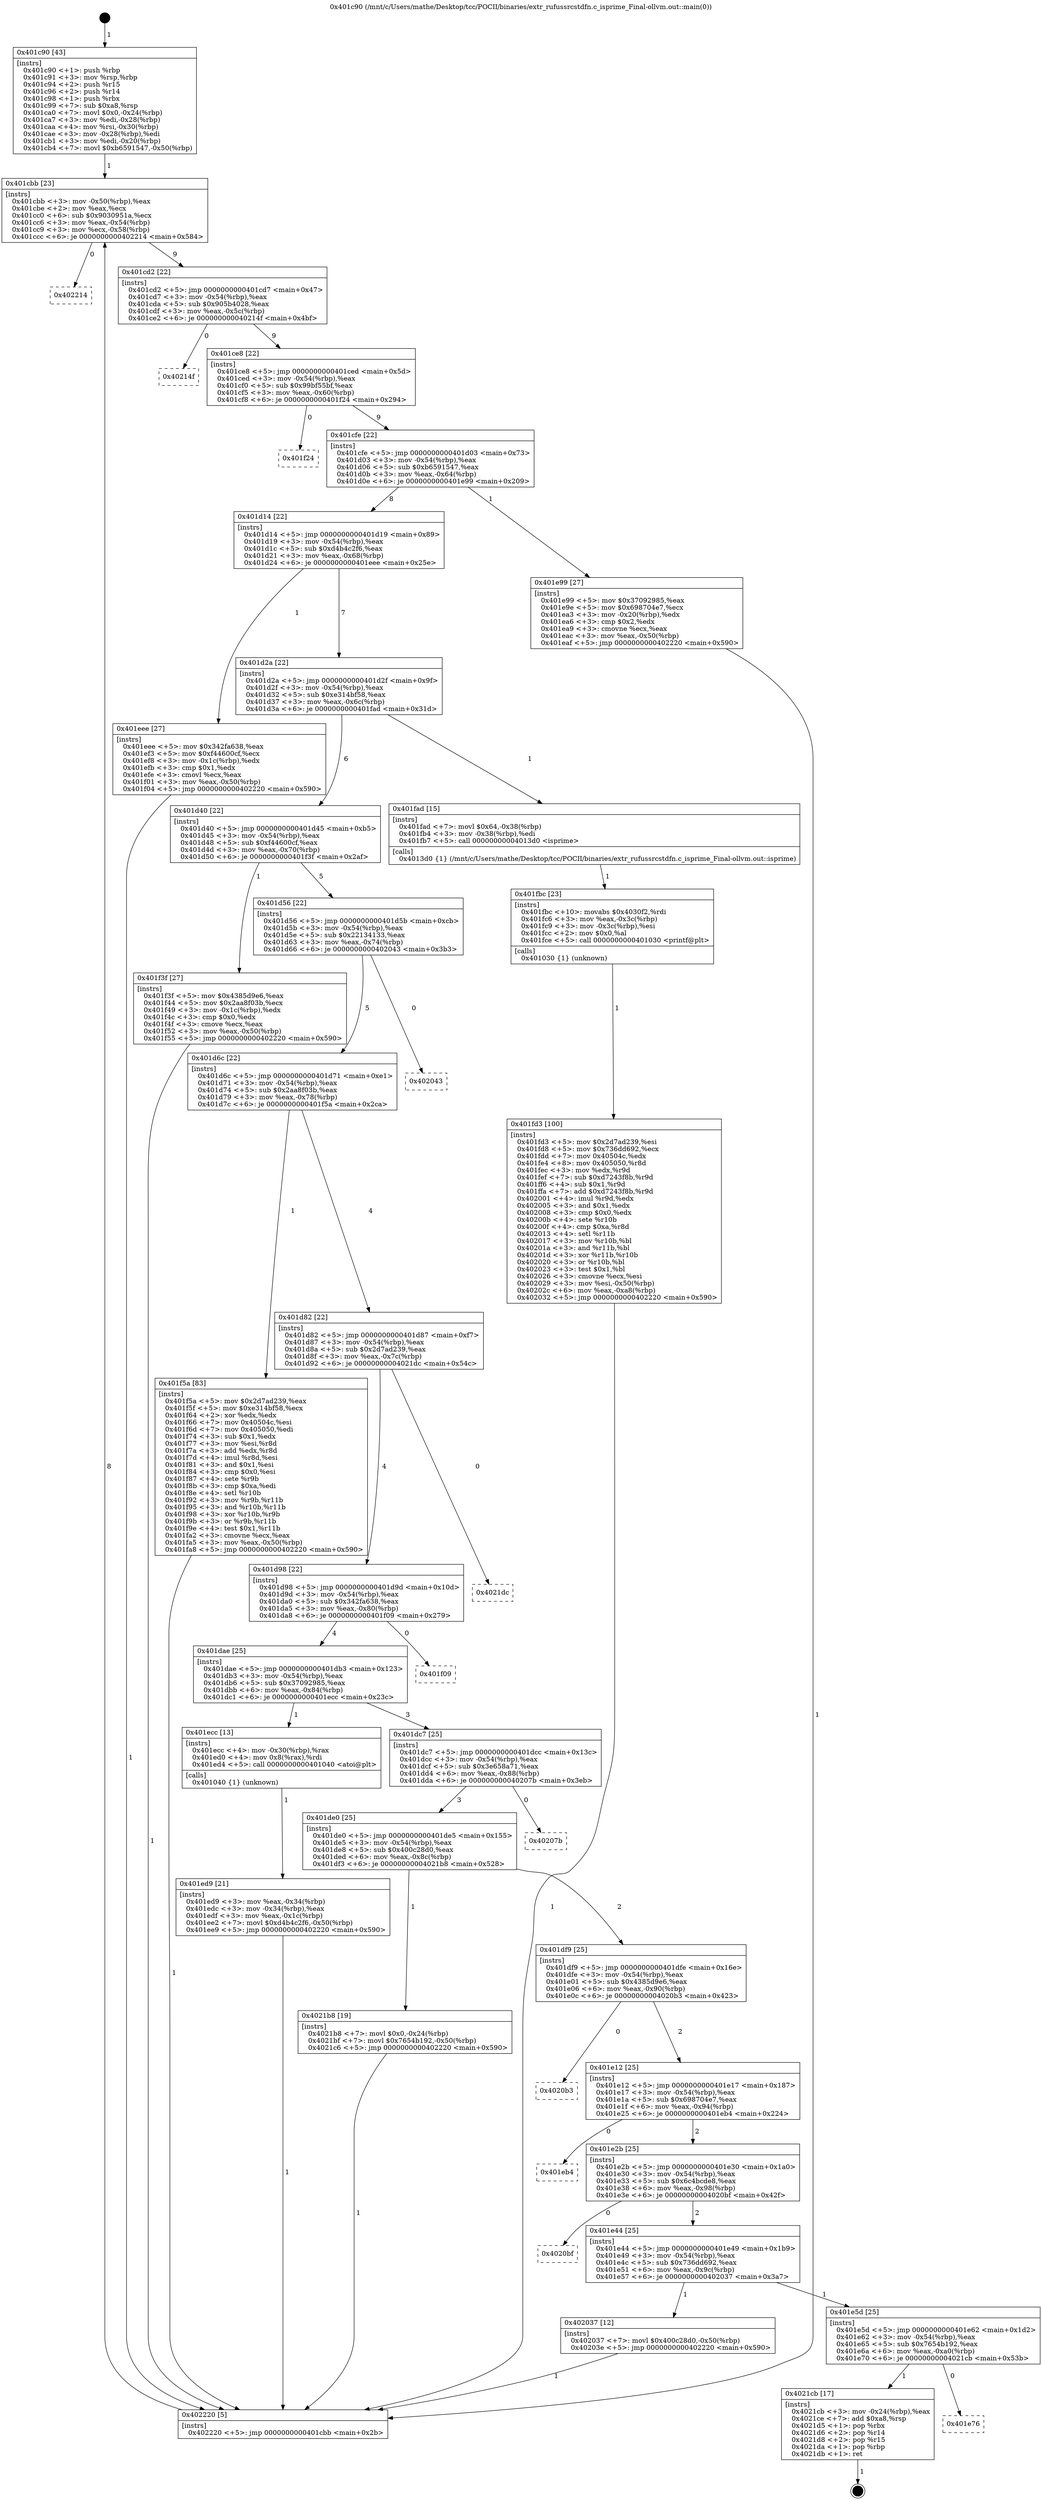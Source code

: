 digraph "0x401c90" {
  label = "0x401c90 (/mnt/c/Users/mathe/Desktop/tcc/POCII/binaries/extr_rufussrcstdfn.c_isprime_Final-ollvm.out::main(0))"
  labelloc = "t"
  node[shape=record]

  Entry [label="",width=0.3,height=0.3,shape=circle,fillcolor=black,style=filled]
  "0x401cbb" [label="{
     0x401cbb [23]\l
     | [instrs]\l
     &nbsp;&nbsp;0x401cbb \<+3\>: mov -0x50(%rbp),%eax\l
     &nbsp;&nbsp;0x401cbe \<+2\>: mov %eax,%ecx\l
     &nbsp;&nbsp;0x401cc0 \<+6\>: sub $0x9030951a,%ecx\l
     &nbsp;&nbsp;0x401cc6 \<+3\>: mov %eax,-0x54(%rbp)\l
     &nbsp;&nbsp;0x401cc9 \<+3\>: mov %ecx,-0x58(%rbp)\l
     &nbsp;&nbsp;0x401ccc \<+6\>: je 0000000000402214 \<main+0x584\>\l
  }"]
  "0x402214" [label="{
     0x402214\l
  }", style=dashed]
  "0x401cd2" [label="{
     0x401cd2 [22]\l
     | [instrs]\l
     &nbsp;&nbsp;0x401cd2 \<+5\>: jmp 0000000000401cd7 \<main+0x47\>\l
     &nbsp;&nbsp;0x401cd7 \<+3\>: mov -0x54(%rbp),%eax\l
     &nbsp;&nbsp;0x401cda \<+5\>: sub $0x905b4028,%eax\l
     &nbsp;&nbsp;0x401cdf \<+3\>: mov %eax,-0x5c(%rbp)\l
     &nbsp;&nbsp;0x401ce2 \<+6\>: je 000000000040214f \<main+0x4bf\>\l
  }"]
  Exit [label="",width=0.3,height=0.3,shape=circle,fillcolor=black,style=filled,peripheries=2]
  "0x40214f" [label="{
     0x40214f\l
  }", style=dashed]
  "0x401ce8" [label="{
     0x401ce8 [22]\l
     | [instrs]\l
     &nbsp;&nbsp;0x401ce8 \<+5\>: jmp 0000000000401ced \<main+0x5d\>\l
     &nbsp;&nbsp;0x401ced \<+3\>: mov -0x54(%rbp),%eax\l
     &nbsp;&nbsp;0x401cf0 \<+5\>: sub $0x99bf55bf,%eax\l
     &nbsp;&nbsp;0x401cf5 \<+3\>: mov %eax,-0x60(%rbp)\l
     &nbsp;&nbsp;0x401cf8 \<+6\>: je 0000000000401f24 \<main+0x294\>\l
  }"]
  "0x401e76" [label="{
     0x401e76\l
  }", style=dashed]
  "0x401f24" [label="{
     0x401f24\l
  }", style=dashed]
  "0x401cfe" [label="{
     0x401cfe [22]\l
     | [instrs]\l
     &nbsp;&nbsp;0x401cfe \<+5\>: jmp 0000000000401d03 \<main+0x73\>\l
     &nbsp;&nbsp;0x401d03 \<+3\>: mov -0x54(%rbp),%eax\l
     &nbsp;&nbsp;0x401d06 \<+5\>: sub $0xb6591547,%eax\l
     &nbsp;&nbsp;0x401d0b \<+3\>: mov %eax,-0x64(%rbp)\l
     &nbsp;&nbsp;0x401d0e \<+6\>: je 0000000000401e99 \<main+0x209\>\l
  }"]
  "0x4021cb" [label="{
     0x4021cb [17]\l
     | [instrs]\l
     &nbsp;&nbsp;0x4021cb \<+3\>: mov -0x24(%rbp),%eax\l
     &nbsp;&nbsp;0x4021ce \<+7\>: add $0xa8,%rsp\l
     &nbsp;&nbsp;0x4021d5 \<+1\>: pop %rbx\l
     &nbsp;&nbsp;0x4021d6 \<+2\>: pop %r14\l
     &nbsp;&nbsp;0x4021d8 \<+2\>: pop %r15\l
     &nbsp;&nbsp;0x4021da \<+1\>: pop %rbp\l
     &nbsp;&nbsp;0x4021db \<+1\>: ret\l
  }"]
  "0x401e99" [label="{
     0x401e99 [27]\l
     | [instrs]\l
     &nbsp;&nbsp;0x401e99 \<+5\>: mov $0x37092985,%eax\l
     &nbsp;&nbsp;0x401e9e \<+5\>: mov $0x698704e7,%ecx\l
     &nbsp;&nbsp;0x401ea3 \<+3\>: mov -0x20(%rbp),%edx\l
     &nbsp;&nbsp;0x401ea6 \<+3\>: cmp $0x2,%edx\l
     &nbsp;&nbsp;0x401ea9 \<+3\>: cmovne %ecx,%eax\l
     &nbsp;&nbsp;0x401eac \<+3\>: mov %eax,-0x50(%rbp)\l
     &nbsp;&nbsp;0x401eaf \<+5\>: jmp 0000000000402220 \<main+0x590\>\l
  }"]
  "0x401d14" [label="{
     0x401d14 [22]\l
     | [instrs]\l
     &nbsp;&nbsp;0x401d14 \<+5\>: jmp 0000000000401d19 \<main+0x89\>\l
     &nbsp;&nbsp;0x401d19 \<+3\>: mov -0x54(%rbp),%eax\l
     &nbsp;&nbsp;0x401d1c \<+5\>: sub $0xd4b4c2f6,%eax\l
     &nbsp;&nbsp;0x401d21 \<+3\>: mov %eax,-0x68(%rbp)\l
     &nbsp;&nbsp;0x401d24 \<+6\>: je 0000000000401eee \<main+0x25e\>\l
  }"]
  "0x402220" [label="{
     0x402220 [5]\l
     | [instrs]\l
     &nbsp;&nbsp;0x402220 \<+5\>: jmp 0000000000401cbb \<main+0x2b\>\l
  }"]
  "0x401c90" [label="{
     0x401c90 [43]\l
     | [instrs]\l
     &nbsp;&nbsp;0x401c90 \<+1\>: push %rbp\l
     &nbsp;&nbsp;0x401c91 \<+3\>: mov %rsp,%rbp\l
     &nbsp;&nbsp;0x401c94 \<+2\>: push %r15\l
     &nbsp;&nbsp;0x401c96 \<+2\>: push %r14\l
     &nbsp;&nbsp;0x401c98 \<+1\>: push %rbx\l
     &nbsp;&nbsp;0x401c99 \<+7\>: sub $0xa8,%rsp\l
     &nbsp;&nbsp;0x401ca0 \<+7\>: movl $0x0,-0x24(%rbp)\l
     &nbsp;&nbsp;0x401ca7 \<+3\>: mov %edi,-0x28(%rbp)\l
     &nbsp;&nbsp;0x401caa \<+4\>: mov %rsi,-0x30(%rbp)\l
     &nbsp;&nbsp;0x401cae \<+3\>: mov -0x28(%rbp),%edi\l
     &nbsp;&nbsp;0x401cb1 \<+3\>: mov %edi,-0x20(%rbp)\l
     &nbsp;&nbsp;0x401cb4 \<+7\>: movl $0xb6591547,-0x50(%rbp)\l
  }"]
  "0x401e5d" [label="{
     0x401e5d [25]\l
     | [instrs]\l
     &nbsp;&nbsp;0x401e5d \<+5\>: jmp 0000000000401e62 \<main+0x1d2\>\l
     &nbsp;&nbsp;0x401e62 \<+3\>: mov -0x54(%rbp),%eax\l
     &nbsp;&nbsp;0x401e65 \<+5\>: sub $0x7654b192,%eax\l
     &nbsp;&nbsp;0x401e6a \<+6\>: mov %eax,-0xa0(%rbp)\l
     &nbsp;&nbsp;0x401e70 \<+6\>: je 00000000004021cb \<main+0x53b\>\l
  }"]
  "0x401eee" [label="{
     0x401eee [27]\l
     | [instrs]\l
     &nbsp;&nbsp;0x401eee \<+5\>: mov $0x342fa638,%eax\l
     &nbsp;&nbsp;0x401ef3 \<+5\>: mov $0xf44600cf,%ecx\l
     &nbsp;&nbsp;0x401ef8 \<+3\>: mov -0x1c(%rbp),%edx\l
     &nbsp;&nbsp;0x401efb \<+3\>: cmp $0x1,%edx\l
     &nbsp;&nbsp;0x401efe \<+3\>: cmovl %ecx,%eax\l
     &nbsp;&nbsp;0x401f01 \<+3\>: mov %eax,-0x50(%rbp)\l
     &nbsp;&nbsp;0x401f04 \<+5\>: jmp 0000000000402220 \<main+0x590\>\l
  }"]
  "0x401d2a" [label="{
     0x401d2a [22]\l
     | [instrs]\l
     &nbsp;&nbsp;0x401d2a \<+5\>: jmp 0000000000401d2f \<main+0x9f\>\l
     &nbsp;&nbsp;0x401d2f \<+3\>: mov -0x54(%rbp),%eax\l
     &nbsp;&nbsp;0x401d32 \<+5\>: sub $0xe314bf58,%eax\l
     &nbsp;&nbsp;0x401d37 \<+3\>: mov %eax,-0x6c(%rbp)\l
     &nbsp;&nbsp;0x401d3a \<+6\>: je 0000000000401fad \<main+0x31d\>\l
  }"]
  "0x402037" [label="{
     0x402037 [12]\l
     | [instrs]\l
     &nbsp;&nbsp;0x402037 \<+7\>: movl $0x400c28d0,-0x50(%rbp)\l
     &nbsp;&nbsp;0x40203e \<+5\>: jmp 0000000000402220 \<main+0x590\>\l
  }"]
  "0x401fad" [label="{
     0x401fad [15]\l
     | [instrs]\l
     &nbsp;&nbsp;0x401fad \<+7\>: movl $0x64,-0x38(%rbp)\l
     &nbsp;&nbsp;0x401fb4 \<+3\>: mov -0x38(%rbp),%edi\l
     &nbsp;&nbsp;0x401fb7 \<+5\>: call 00000000004013d0 \<isprime\>\l
     | [calls]\l
     &nbsp;&nbsp;0x4013d0 \{1\} (/mnt/c/Users/mathe/Desktop/tcc/POCII/binaries/extr_rufussrcstdfn.c_isprime_Final-ollvm.out::isprime)\l
  }"]
  "0x401d40" [label="{
     0x401d40 [22]\l
     | [instrs]\l
     &nbsp;&nbsp;0x401d40 \<+5\>: jmp 0000000000401d45 \<main+0xb5\>\l
     &nbsp;&nbsp;0x401d45 \<+3\>: mov -0x54(%rbp),%eax\l
     &nbsp;&nbsp;0x401d48 \<+5\>: sub $0xf44600cf,%eax\l
     &nbsp;&nbsp;0x401d4d \<+3\>: mov %eax,-0x70(%rbp)\l
     &nbsp;&nbsp;0x401d50 \<+6\>: je 0000000000401f3f \<main+0x2af\>\l
  }"]
  "0x401e44" [label="{
     0x401e44 [25]\l
     | [instrs]\l
     &nbsp;&nbsp;0x401e44 \<+5\>: jmp 0000000000401e49 \<main+0x1b9\>\l
     &nbsp;&nbsp;0x401e49 \<+3\>: mov -0x54(%rbp),%eax\l
     &nbsp;&nbsp;0x401e4c \<+5\>: sub $0x736dd692,%eax\l
     &nbsp;&nbsp;0x401e51 \<+6\>: mov %eax,-0x9c(%rbp)\l
     &nbsp;&nbsp;0x401e57 \<+6\>: je 0000000000402037 \<main+0x3a7\>\l
  }"]
  "0x401f3f" [label="{
     0x401f3f [27]\l
     | [instrs]\l
     &nbsp;&nbsp;0x401f3f \<+5\>: mov $0x4385d9e6,%eax\l
     &nbsp;&nbsp;0x401f44 \<+5\>: mov $0x2aa8f03b,%ecx\l
     &nbsp;&nbsp;0x401f49 \<+3\>: mov -0x1c(%rbp),%edx\l
     &nbsp;&nbsp;0x401f4c \<+3\>: cmp $0x0,%edx\l
     &nbsp;&nbsp;0x401f4f \<+3\>: cmove %ecx,%eax\l
     &nbsp;&nbsp;0x401f52 \<+3\>: mov %eax,-0x50(%rbp)\l
     &nbsp;&nbsp;0x401f55 \<+5\>: jmp 0000000000402220 \<main+0x590\>\l
  }"]
  "0x401d56" [label="{
     0x401d56 [22]\l
     | [instrs]\l
     &nbsp;&nbsp;0x401d56 \<+5\>: jmp 0000000000401d5b \<main+0xcb\>\l
     &nbsp;&nbsp;0x401d5b \<+3\>: mov -0x54(%rbp),%eax\l
     &nbsp;&nbsp;0x401d5e \<+5\>: sub $0x22134133,%eax\l
     &nbsp;&nbsp;0x401d63 \<+3\>: mov %eax,-0x74(%rbp)\l
     &nbsp;&nbsp;0x401d66 \<+6\>: je 0000000000402043 \<main+0x3b3\>\l
  }"]
  "0x4020bf" [label="{
     0x4020bf\l
  }", style=dashed]
  "0x402043" [label="{
     0x402043\l
  }", style=dashed]
  "0x401d6c" [label="{
     0x401d6c [22]\l
     | [instrs]\l
     &nbsp;&nbsp;0x401d6c \<+5\>: jmp 0000000000401d71 \<main+0xe1\>\l
     &nbsp;&nbsp;0x401d71 \<+3\>: mov -0x54(%rbp),%eax\l
     &nbsp;&nbsp;0x401d74 \<+5\>: sub $0x2aa8f03b,%eax\l
     &nbsp;&nbsp;0x401d79 \<+3\>: mov %eax,-0x78(%rbp)\l
     &nbsp;&nbsp;0x401d7c \<+6\>: je 0000000000401f5a \<main+0x2ca\>\l
  }"]
  "0x401e2b" [label="{
     0x401e2b [25]\l
     | [instrs]\l
     &nbsp;&nbsp;0x401e2b \<+5\>: jmp 0000000000401e30 \<main+0x1a0\>\l
     &nbsp;&nbsp;0x401e30 \<+3\>: mov -0x54(%rbp),%eax\l
     &nbsp;&nbsp;0x401e33 \<+5\>: sub $0x6c4bcde8,%eax\l
     &nbsp;&nbsp;0x401e38 \<+6\>: mov %eax,-0x98(%rbp)\l
     &nbsp;&nbsp;0x401e3e \<+6\>: je 00000000004020bf \<main+0x42f\>\l
  }"]
  "0x401f5a" [label="{
     0x401f5a [83]\l
     | [instrs]\l
     &nbsp;&nbsp;0x401f5a \<+5\>: mov $0x2d7ad239,%eax\l
     &nbsp;&nbsp;0x401f5f \<+5\>: mov $0xe314bf58,%ecx\l
     &nbsp;&nbsp;0x401f64 \<+2\>: xor %edx,%edx\l
     &nbsp;&nbsp;0x401f66 \<+7\>: mov 0x40504c,%esi\l
     &nbsp;&nbsp;0x401f6d \<+7\>: mov 0x405050,%edi\l
     &nbsp;&nbsp;0x401f74 \<+3\>: sub $0x1,%edx\l
     &nbsp;&nbsp;0x401f77 \<+3\>: mov %esi,%r8d\l
     &nbsp;&nbsp;0x401f7a \<+3\>: add %edx,%r8d\l
     &nbsp;&nbsp;0x401f7d \<+4\>: imul %r8d,%esi\l
     &nbsp;&nbsp;0x401f81 \<+3\>: and $0x1,%esi\l
     &nbsp;&nbsp;0x401f84 \<+3\>: cmp $0x0,%esi\l
     &nbsp;&nbsp;0x401f87 \<+4\>: sete %r9b\l
     &nbsp;&nbsp;0x401f8b \<+3\>: cmp $0xa,%edi\l
     &nbsp;&nbsp;0x401f8e \<+4\>: setl %r10b\l
     &nbsp;&nbsp;0x401f92 \<+3\>: mov %r9b,%r11b\l
     &nbsp;&nbsp;0x401f95 \<+3\>: and %r10b,%r11b\l
     &nbsp;&nbsp;0x401f98 \<+3\>: xor %r10b,%r9b\l
     &nbsp;&nbsp;0x401f9b \<+3\>: or %r9b,%r11b\l
     &nbsp;&nbsp;0x401f9e \<+4\>: test $0x1,%r11b\l
     &nbsp;&nbsp;0x401fa2 \<+3\>: cmovne %ecx,%eax\l
     &nbsp;&nbsp;0x401fa5 \<+3\>: mov %eax,-0x50(%rbp)\l
     &nbsp;&nbsp;0x401fa8 \<+5\>: jmp 0000000000402220 \<main+0x590\>\l
  }"]
  "0x401d82" [label="{
     0x401d82 [22]\l
     | [instrs]\l
     &nbsp;&nbsp;0x401d82 \<+5\>: jmp 0000000000401d87 \<main+0xf7\>\l
     &nbsp;&nbsp;0x401d87 \<+3\>: mov -0x54(%rbp),%eax\l
     &nbsp;&nbsp;0x401d8a \<+5\>: sub $0x2d7ad239,%eax\l
     &nbsp;&nbsp;0x401d8f \<+3\>: mov %eax,-0x7c(%rbp)\l
     &nbsp;&nbsp;0x401d92 \<+6\>: je 00000000004021dc \<main+0x54c\>\l
  }"]
  "0x401eb4" [label="{
     0x401eb4\l
  }", style=dashed]
  "0x4021dc" [label="{
     0x4021dc\l
  }", style=dashed]
  "0x401d98" [label="{
     0x401d98 [22]\l
     | [instrs]\l
     &nbsp;&nbsp;0x401d98 \<+5\>: jmp 0000000000401d9d \<main+0x10d\>\l
     &nbsp;&nbsp;0x401d9d \<+3\>: mov -0x54(%rbp),%eax\l
     &nbsp;&nbsp;0x401da0 \<+5\>: sub $0x342fa638,%eax\l
     &nbsp;&nbsp;0x401da5 \<+3\>: mov %eax,-0x80(%rbp)\l
     &nbsp;&nbsp;0x401da8 \<+6\>: je 0000000000401f09 \<main+0x279\>\l
  }"]
  "0x401e12" [label="{
     0x401e12 [25]\l
     | [instrs]\l
     &nbsp;&nbsp;0x401e12 \<+5\>: jmp 0000000000401e17 \<main+0x187\>\l
     &nbsp;&nbsp;0x401e17 \<+3\>: mov -0x54(%rbp),%eax\l
     &nbsp;&nbsp;0x401e1a \<+5\>: sub $0x698704e7,%eax\l
     &nbsp;&nbsp;0x401e1f \<+6\>: mov %eax,-0x94(%rbp)\l
     &nbsp;&nbsp;0x401e25 \<+6\>: je 0000000000401eb4 \<main+0x224\>\l
  }"]
  "0x401f09" [label="{
     0x401f09\l
  }", style=dashed]
  "0x401dae" [label="{
     0x401dae [25]\l
     | [instrs]\l
     &nbsp;&nbsp;0x401dae \<+5\>: jmp 0000000000401db3 \<main+0x123\>\l
     &nbsp;&nbsp;0x401db3 \<+3\>: mov -0x54(%rbp),%eax\l
     &nbsp;&nbsp;0x401db6 \<+5\>: sub $0x37092985,%eax\l
     &nbsp;&nbsp;0x401dbb \<+6\>: mov %eax,-0x84(%rbp)\l
     &nbsp;&nbsp;0x401dc1 \<+6\>: je 0000000000401ecc \<main+0x23c\>\l
  }"]
  "0x4020b3" [label="{
     0x4020b3\l
  }", style=dashed]
  "0x401ecc" [label="{
     0x401ecc [13]\l
     | [instrs]\l
     &nbsp;&nbsp;0x401ecc \<+4\>: mov -0x30(%rbp),%rax\l
     &nbsp;&nbsp;0x401ed0 \<+4\>: mov 0x8(%rax),%rdi\l
     &nbsp;&nbsp;0x401ed4 \<+5\>: call 0000000000401040 \<atoi@plt\>\l
     | [calls]\l
     &nbsp;&nbsp;0x401040 \{1\} (unknown)\l
  }"]
  "0x401dc7" [label="{
     0x401dc7 [25]\l
     | [instrs]\l
     &nbsp;&nbsp;0x401dc7 \<+5\>: jmp 0000000000401dcc \<main+0x13c\>\l
     &nbsp;&nbsp;0x401dcc \<+3\>: mov -0x54(%rbp),%eax\l
     &nbsp;&nbsp;0x401dcf \<+5\>: sub $0x3e658a71,%eax\l
     &nbsp;&nbsp;0x401dd4 \<+6\>: mov %eax,-0x88(%rbp)\l
     &nbsp;&nbsp;0x401dda \<+6\>: je 000000000040207b \<main+0x3eb\>\l
  }"]
  "0x401ed9" [label="{
     0x401ed9 [21]\l
     | [instrs]\l
     &nbsp;&nbsp;0x401ed9 \<+3\>: mov %eax,-0x34(%rbp)\l
     &nbsp;&nbsp;0x401edc \<+3\>: mov -0x34(%rbp),%eax\l
     &nbsp;&nbsp;0x401edf \<+3\>: mov %eax,-0x1c(%rbp)\l
     &nbsp;&nbsp;0x401ee2 \<+7\>: movl $0xd4b4c2f6,-0x50(%rbp)\l
     &nbsp;&nbsp;0x401ee9 \<+5\>: jmp 0000000000402220 \<main+0x590\>\l
  }"]
  "0x401fbc" [label="{
     0x401fbc [23]\l
     | [instrs]\l
     &nbsp;&nbsp;0x401fbc \<+10\>: movabs $0x4030f2,%rdi\l
     &nbsp;&nbsp;0x401fc6 \<+3\>: mov %eax,-0x3c(%rbp)\l
     &nbsp;&nbsp;0x401fc9 \<+3\>: mov -0x3c(%rbp),%esi\l
     &nbsp;&nbsp;0x401fcc \<+2\>: mov $0x0,%al\l
     &nbsp;&nbsp;0x401fce \<+5\>: call 0000000000401030 \<printf@plt\>\l
     | [calls]\l
     &nbsp;&nbsp;0x401030 \{1\} (unknown)\l
  }"]
  "0x401fd3" [label="{
     0x401fd3 [100]\l
     | [instrs]\l
     &nbsp;&nbsp;0x401fd3 \<+5\>: mov $0x2d7ad239,%esi\l
     &nbsp;&nbsp;0x401fd8 \<+5\>: mov $0x736dd692,%ecx\l
     &nbsp;&nbsp;0x401fdd \<+7\>: mov 0x40504c,%edx\l
     &nbsp;&nbsp;0x401fe4 \<+8\>: mov 0x405050,%r8d\l
     &nbsp;&nbsp;0x401fec \<+3\>: mov %edx,%r9d\l
     &nbsp;&nbsp;0x401fef \<+7\>: sub $0xd7243f8b,%r9d\l
     &nbsp;&nbsp;0x401ff6 \<+4\>: sub $0x1,%r9d\l
     &nbsp;&nbsp;0x401ffa \<+7\>: add $0xd7243f8b,%r9d\l
     &nbsp;&nbsp;0x402001 \<+4\>: imul %r9d,%edx\l
     &nbsp;&nbsp;0x402005 \<+3\>: and $0x1,%edx\l
     &nbsp;&nbsp;0x402008 \<+3\>: cmp $0x0,%edx\l
     &nbsp;&nbsp;0x40200b \<+4\>: sete %r10b\l
     &nbsp;&nbsp;0x40200f \<+4\>: cmp $0xa,%r8d\l
     &nbsp;&nbsp;0x402013 \<+4\>: setl %r11b\l
     &nbsp;&nbsp;0x402017 \<+3\>: mov %r10b,%bl\l
     &nbsp;&nbsp;0x40201a \<+3\>: and %r11b,%bl\l
     &nbsp;&nbsp;0x40201d \<+3\>: xor %r11b,%r10b\l
     &nbsp;&nbsp;0x402020 \<+3\>: or %r10b,%bl\l
     &nbsp;&nbsp;0x402023 \<+3\>: test $0x1,%bl\l
     &nbsp;&nbsp;0x402026 \<+3\>: cmovne %ecx,%esi\l
     &nbsp;&nbsp;0x402029 \<+3\>: mov %esi,-0x50(%rbp)\l
     &nbsp;&nbsp;0x40202c \<+6\>: mov %eax,-0xa8(%rbp)\l
     &nbsp;&nbsp;0x402032 \<+5\>: jmp 0000000000402220 \<main+0x590\>\l
  }"]
  "0x401df9" [label="{
     0x401df9 [25]\l
     | [instrs]\l
     &nbsp;&nbsp;0x401df9 \<+5\>: jmp 0000000000401dfe \<main+0x16e\>\l
     &nbsp;&nbsp;0x401dfe \<+3\>: mov -0x54(%rbp),%eax\l
     &nbsp;&nbsp;0x401e01 \<+5\>: sub $0x4385d9e6,%eax\l
     &nbsp;&nbsp;0x401e06 \<+6\>: mov %eax,-0x90(%rbp)\l
     &nbsp;&nbsp;0x401e0c \<+6\>: je 00000000004020b3 \<main+0x423\>\l
  }"]
  "0x40207b" [label="{
     0x40207b\l
  }", style=dashed]
  "0x401de0" [label="{
     0x401de0 [25]\l
     | [instrs]\l
     &nbsp;&nbsp;0x401de0 \<+5\>: jmp 0000000000401de5 \<main+0x155\>\l
     &nbsp;&nbsp;0x401de5 \<+3\>: mov -0x54(%rbp),%eax\l
     &nbsp;&nbsp;0x401de8 \<+5\>: sub $0x400c28d0,%eax\l
     &nbsp;&nbsp;0x401ded \<+6\>: mov %eax,-0x8c(%rbp)\l
     &nbsp;&nbsp;0x401df3 \<+6\>: je 00000000004021b8 \<main+0x528\>\l
  }"]
  "0x4021b8" [label="{
     0x4021b8 [19]\l
     | [instrs]\l
     &nbsp;&nbsp;0x4021b8 \<+7\>: movl $0x0,-0x24(%rbp)\l
     &nbsp;&nbsp;0x4021bf \<+7\>: movl $0x7654b192,-0x50(%rbp)\l
     &nbsp;&nbsp;0x4021c6 \<+5\>: jmp 0000000000402220 \<main+0x590\>\l
  }"]
  Entry -> "0x401c90" [label=" 1"]
  "0x401cbb" -> "0x402214" [label=" 0"]
  "0x401cbb" -> "0x401cd2" [label=" 9"]
  "0x4021cb" -> Exit [label=" 1"]
  "0x401cd2" -> "0x40214f" [label=" 0"]
  "0x401cd2" -> "0x401ce8" [label=" 9"]
  "0x401e5d" -> "0x401e76" [label=" 0"]
  "0x401ce8" -> "0x401f24" [label=" 0"]
  "0x401ce8" -> "0x401cfe" [label=" 9"]
  "0x401e5d" -> "0x4021cb" [label=" 1"]
  "0x401cfe" -> "0x401e99" [label=" 1"]
  "0x401cfe" -> "0x401d14" [label=" 8"]
  "0x401e99" -> "0x402220" [label=" 1"]
  "0x401c90" -> "0x401cbb" [label=" 1"]
  "0x402220" -> "0x401cbb" [label=" 8"]
  "0x4021b8" -> "0x402220" [label=" 1"]
  "0x401d14" -> "0x401eee" [label=" 1"]
  "0x401d14" -> "0x401d2a" [label=" 7"]
  "0x402037" -> "0x402220" [label=" 1"]
  "0x401d2a" -> "0x401fad" [label=" 1"]
  "0x401d2a" -> "0x401d40" [label=" 6"]
  "0x401e44" -> "0x401e5d" [label=" 1"]
  "0x401d40" -> "0x401f3f" [label=" 1"]
  "0x401d40" -> "0x401d56" [label=" 5"]
  "0x401e44" -> "0x402037" [label=" 1"]
  "0x401d56" -> "0x402043" [label=" 0"]
  "0x401d56" -> "0x401d6c" [label=" 5"]
  "0x401e2b" -> "0x401e44" [label=" 2"]
  "0x401d6c" -> "0x401f5a" [label=" 1"]
  "0x401d6c" -> "0x401d82" [label=" 4"]
  "0x401e2b" -> "0x4020bf" [label=" 0"]
  "0x401d82" -> "0x4021dc" [label=" 0"]
  "0x401d82" -> "0x401d98" [label=" 4"]
  "0x401e12" -> "0x401e2b" [label=" 2"]
  "0x401d98" -> "0x401f09" [label=" 0"]
  "0x401d98" -> "0x401dae" [label=" 4"]
  "0x401e12" -> "0x401eb4" [label=" 0"]
  "0x401dae" -> "0x401ecc" [label=" 1"]
  "0x401dae" -> "0x401dc7" [label=" 3"]
  "0x401ecc" -> "0x401ed9" [label=" 1"]
  "0x401ed9" -> "0x402220" [label=" 1"]
  "0x401eee" -> "0x402220" [label=" 1"]
  "0x401f3f" -> "0x402220" [label=" 1"]
  "0x401f5a" -> "0x402220" [label=" 1"]
  "0x401fad" -> "0x401fbc" [label=" 1"]
  "0x401fbc" -> "0x401fd3" [label=" 1"]
  "0x401fd3" -> "0x402220" [label=" 1"]
  "0x401df9" -> "0x401e12" [label=" 2"]
  "0x401dc7" -> "0x40207b" [label=" 0"]
  "0x401dc7" -> "0x401de0" [label=" 3"]
  "0x401df9" -> "0x4020b3" [label=" 0"]
  "0x401de0" -> "0x4021b8" [label=" 1"]
  "0x401de0" -> "0x401df9" [label=" 2"]
}
